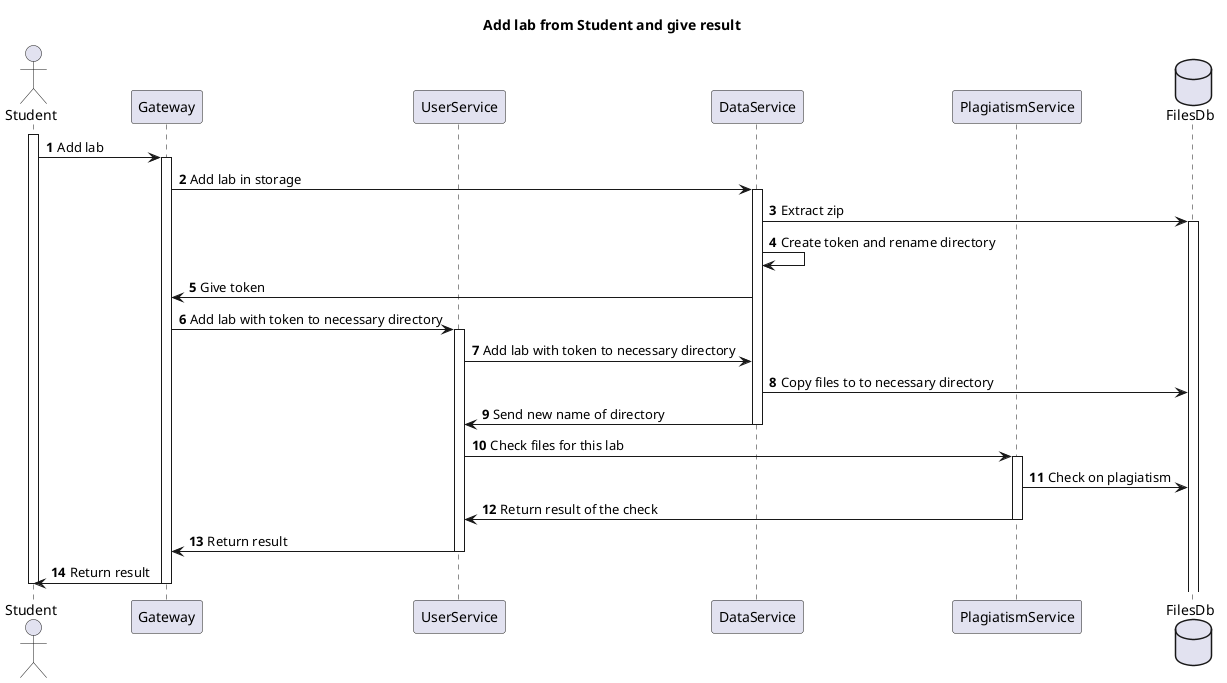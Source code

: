 @startuml

title Add lab from Student and give result
autonumber

actor "Student" as student order 0
participant "Gateway" as gw order 10
participant "DataService" as dataSvc order 30
participant "UserService" as userSvc order 20
participant "PlagiatismService" as plagSvc order 40
database "FilesDb" as filesDb order 50

activate student

student -> gw: Add lab
activate gw

gw -> dataSvc: Add lab in storage
activate dataSvc

dataSvc -> filesDb: Extract zip
activate filesDb
dataSvc -> dataSvc: Create token and rename directory
dataSvc -> gw: Give token

gw -> userSvc: Add lab with token to necessary directory
activate userSvc
userSvc -> dataSvc: Add lab with token to necessary directory

dataSvc -> filesDb: Copy files to to necessary directory
dataSvc -> userSvc: Send new name of directory
deactivate dataSvc

userSvc -> plagSvc: Check files for this lab
activate plagSvc
plagSvc -> filesDb: Check on plagiatism
plagSvc -> userSvc: Return result of the check
deactivate plagSvc

userSvc -> gw: Return result
deactivate userSvc

gw -> student: Return result
deactivate gw
deactivate student


@enduml